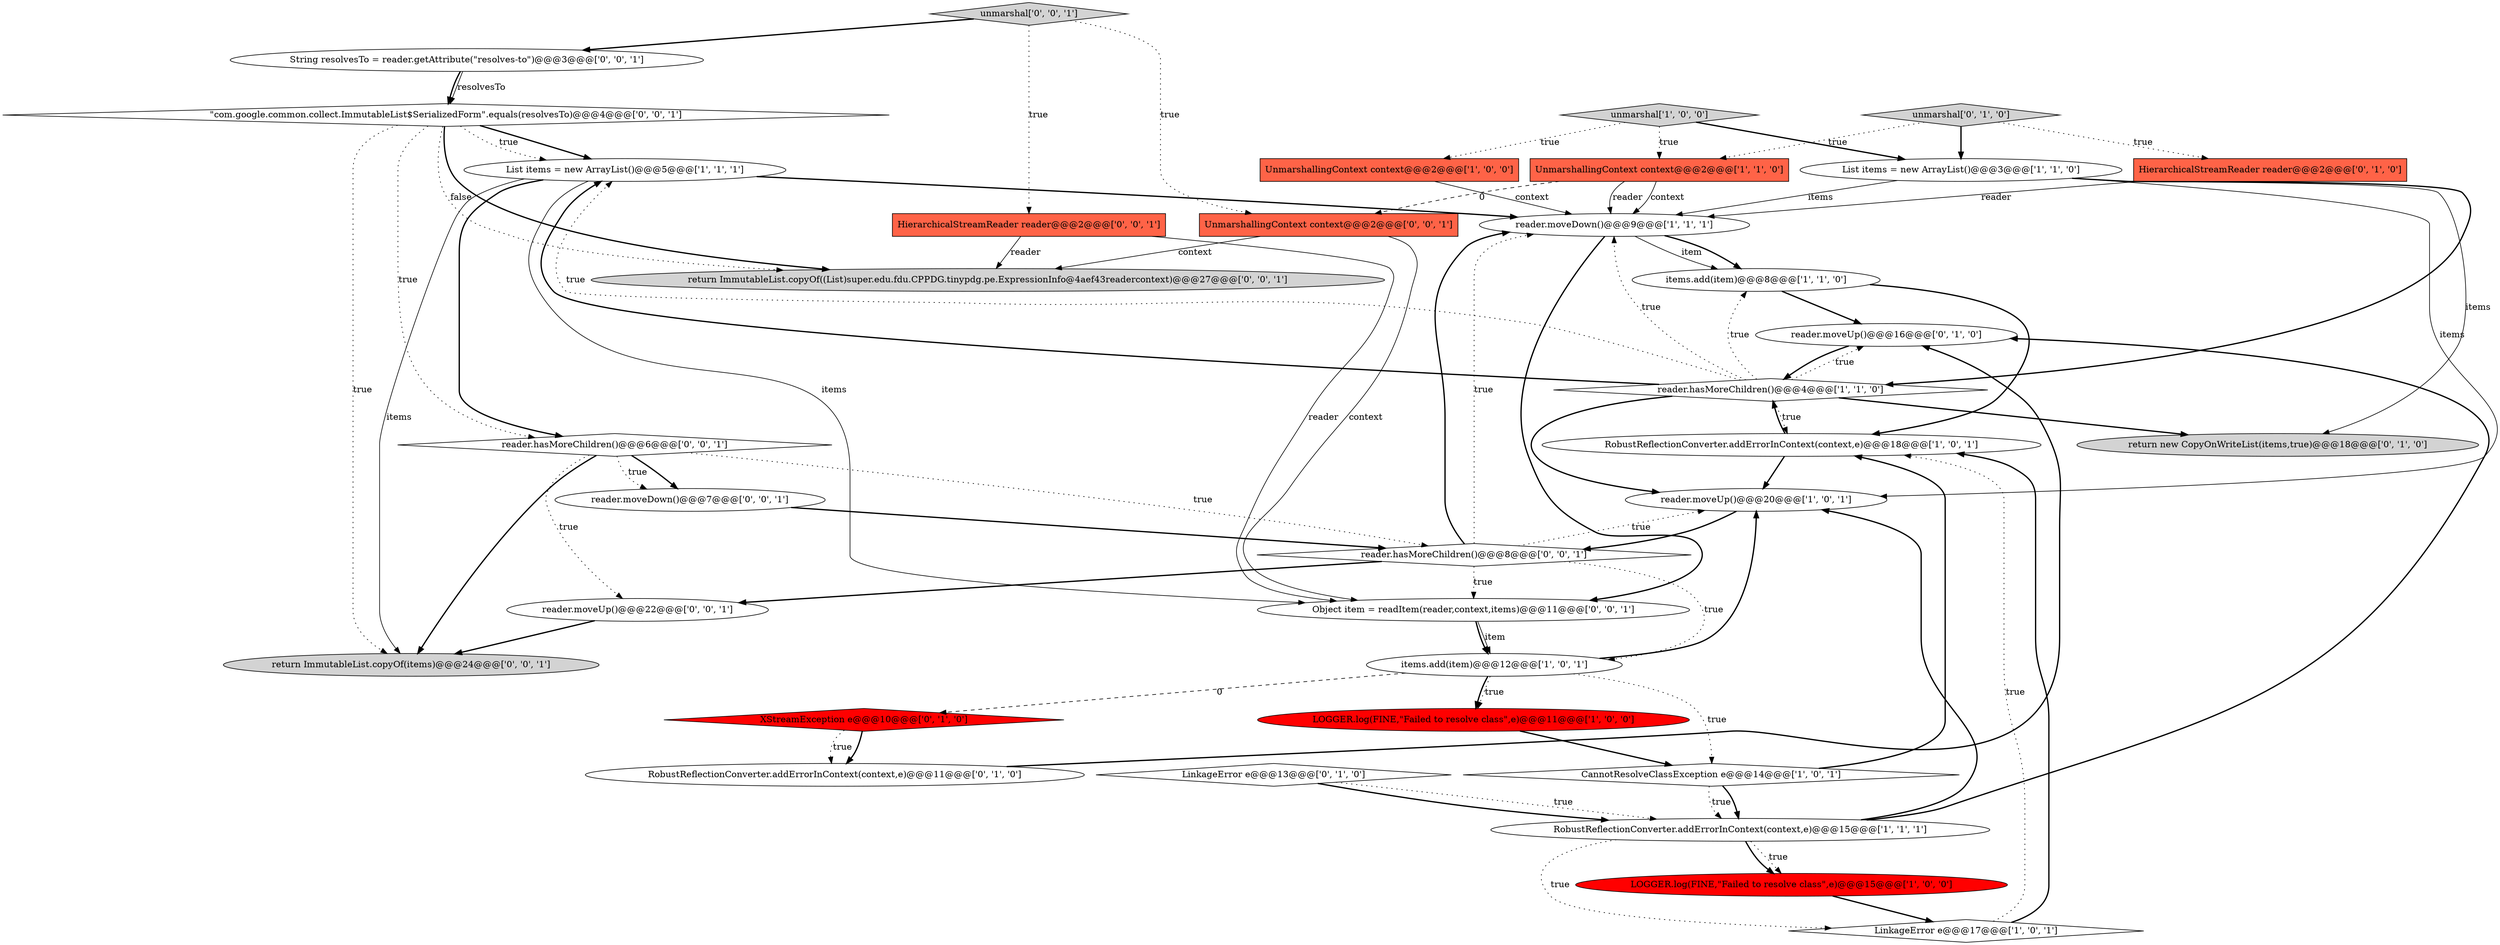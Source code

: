 digraph {
30 [style = filled, label = "reader.moveUp()@@@22@@@['0', '0', '1']", fillcolor = white, shape = ellipse image = "AAA0AAABBB3BBB"];
17 [style = filled, label = "reader.moveUp()@@@16@@@['0', '1', '0']", fillcolor = white, shape = ellipse image = "AAA0AAABBB2BBB"];
29 [style = filled, label = "reader.moveDown()@@@7@@@['0', '0', '1']", fillcolor = white, shape = ellipse image = "AAA0AAABBB3BBB"];
32 [style = filled, label = "\"com.google.common.collect.ImmutableList$SerializedForm\".equals(resolvesTo)@@@4@@@['0', '0', '1']", fillcolor = white, shape = diamond image = "AAA0AAABBB3BBB"];
16 [style = filled, label = "HierarchicalStreamReader reader@@@2@@@['0', '1', '0']", fillcolor = tomato, shape = box image = "AAA0AAABBB2BBB"];
10 [style = filled, label = "List items = new ArrayList()@@@3@@@['1', '1', '0']", fillcolor = white, shape = ellipse image = "AAA0AAABBB1BBB"];
14 [style = filled, label = "RobustReflectionConverter.addErrorInContext(context,e)@@@18@@@['1', '0', '1']", fillcolor = white, shape = ellipse image = "AAA0AAABBB1BBB"];
19 [style = filled, label = "XStreamException e@@@10@@@['0', '1', '0']", fillcolor = red, shape = diamond image = "AAA1AAABBB2BBB"];
5 [style = filled, label = "LOGGER.log(FINE,\"Failed to resolve class\",e)@@@11@@@['1', '0', '0']", fillcolor = red, shape = ellipse image = "AAA1AAABBB1BBB"];
28 [style = filled, label = "UnmarshallingContext context@@@2@@@['0', '0', '1']", fillcolor = tomato, shape = box image = "AAA0AAABBB3BBB"];
13 [style = filled, label = "LOGGER.log(FINE,\"Failed to resolve class\",e)@@@15@@@['1', '0', '0']", fillcolor = red, shape = ellipse image = "AAA1AAABBB1BBB"];
8 [style = filled, label = "reader.moveDown()@@@9@@@['1', '1', '1']", fillcolor = white, shape = ellipse image = "AAA0AAABBB1BBB"];
33 [style = filled, label = "reader.hasMoreChildren()@@@8@@@['0', '0', '1']", fillcolor = white, shape = diamond image = "AAA0AAABBB3BBB"];
0 [style = filled, label = "UnmarshallingContext context@@@2@@@['1', '0', '0']", fillcolor = tomato, shape = box image = "AAA0AAABBB1BBB"];
1 [style = filled, label = "List items = new ArrayList()@@@5@@@['1', '1', '1']", fillcolor = white, shape = ellipse image = "AAA0AAABBB1BBB"];
23 [style = filled, label = "return ImmutableList.copyOf(items)@@@24@@@['0', '0', '1']", fillcolor = lightgray, shape = ellipse image = "AAA0AAABBB3BBB"];
3 [style = filled, label = "reader.hasMoreChildren()@@@4@@@['1', '1', '0']", fillcolor = white, shape = diamond image = "AAA0AAABBB1BBB"];
15 [style = filled, label = "reader.moveUp()@@@20@@@['1', '0', '1']", fillcolor = white, shape = ellipse image = "AAA0AAABBB1BBB"];
12 [style = filled, label = "items.add(item)@@@8@@@['1', '1', '0']", fillcolor = white, shape = ellipse image = "AAA0AAABBB1BBB"];
22 [style = filled, label = "unmarshal['0', '1', '0']", fillcolor = lightgray, shape = diamond image = "AAA0AAABBB2BBB"];
26 [style = filled, label = "reader.hasMoreChildren()@@@6@@@['0', '0', '1']", fillcolor = white, shape = diamond image = "AAA0AAABBB3BBB"];
4 [style = filled, label = "CannotResolveClassException e@@@14@@@['1', '0', '1']", fillcolor = white, shape = diamond image = "AAA0AAABBB1BBB"];
21 [style = filled, label = "return new CopyOnWriteList(items,true)@@@18@@@['0', '1', '0']", fillcolor = lightgray, shape = ellipse image = "AAA0AAABBB2BBB"];
24 [style = filled, label = "Object item = readItem(reader,context,items)@@@11@@@['0', '0', '1']", fillcolor = white, shape = ellipse image = "AAA0AAABBB3BBB"];
7 [style = filled, label = "unmarshal['1', '0', '0']", fillcolor = lightgray, shape = diamond image = "AAA0AAABBB1BBB"];
27 [style = filled, label = "HierarchicalStreamReader reader@@@2@@@['0', '0', '1']", fillcolor = tomato, shape = box image = "AAA0AAABBB3BBB"];
20 [style = filled, label = "RobustReflectionConverter.addErrorInContext(context,e)@@@11@@@['0', '1', '0']", fillcolor = white, shape = ellipse image = "AAA0AAABBB2BBB"];
31 [style = filled, label = "String resolvesTo = reader.getAttribute(\"resolves-to\")@@@3@@@['0', '0', '1']", fillcolor = white, shape = ellipse image = "AAA0AAABBB3BBB"];
9 [style = filled, label = "items.add(item)@@@12@@@['1', '0', '1']", fillcolor = white, shape = ellipse image = "AAA0AAABBB1BBB"];
25 [style = filled, label = "unmarshal['0', '0', '1']", fillcolor = lightgray, shape = diamond image = "AAA0AAABBB3BBB"];
34 [style = filled, label = "return ImmutableList.copyOf((List)super.edu.fdu.CPPDG.tinypdg.pe.ExpressionInfo@4aef43readercontext)@@@27@@@['0', '0', '1']", fillcolor = lightgray, shape = ellipse image = "AAA0AAABBB3BBB"];
18 [style = filled, label = "LinkageError e@@@13@@@['0', '1', '0']", fillcolor = white, shape = diamond image = "AAA0AAABBB2BBB"];
2 [style = filled, label = "LinkageError e@@@17@@@['1', '0', '1']", fillcolor = white, shape = diamond image = "AAA0AAABBB1BBB"];
6 [style = filled, label = "RobustReflectionConverter.addErrorInContext(context,e)@@@15@@@['1', '1', '1']", fillcolor = white, shape = ellipse image = "AAA0AAABBB1BBB"];
11 [style = filled, label = "UnmarshallingContext context@@@2@@@['1', '1', '0']", fillcolor = tomato, shape = box image = "AAA0AAABBB1BBB"];
11->8 [style = solid, label="context"];
10->15 [style = solid, label="items"];
14->3 [style = bold, label=""];
8->12 [style = solid, label="item"];
10->21 [style = solid, label="items"];
27->34 [style = solid, label="reader"];
16->8 [style = solid, label="reader"];
1->23 [style = solid, label="items"];
25->28 [style = dotted, label="true"];
32->34 [style = bold, label=""];
25->31 [style = bold, label=""];
28->24 [style = solid, label="context"];
9->19 [style = dashed, label="0"];
26->30 [style = dotted, label="true"];
22->16 [style = dotted, label="true"];
2->14 [style = bold, label=""];
9->5 [style = bold, label=""];
11->8 [style = solid, label="reader"];
24->9 [style = solid, label="item"];
19->20 [style = bold, label=""];
6->13 [style = dotted, label="true"];
28->34 [style = solid, label="context"];
18->6 [style = dotted, label="true"];
31->32 [style = solid, label="resolvesTo"];
12->14 [style = bold, label=""];
33->30 [style = bold, label=""];
9->4 [style = dotted, label="true"];
14->15 [style = bold, label=""];
3->17 [style = dotted, label="true"];
33->8 [style = bold, label=""];
3->1 [style = dotted, label="true"];
15->33 [style = bold, label=""];
8->24 [style = bold, label=""];
6->17 [style = bold, label=""];
4->14 [style = bold, label=""];
1->8 [style = bold, label=""];
26->33 [style = dotted, label="true"];
3->1 [style = bold, label=""];
31->32 [style = bold, label=""];
12->17 [style = bold, label=""];
33->9 [style = dotted, label="true"];
0->8 [style = solid, label="context"];
7->0 [style = dotted, label="true"];
6->15 [style = bold, label=""];
3->14 [style = dotted, label="true"];
27->24 [style = solid, label="reader"];
6->2 [style = dotted, label="true"];
7->11 [style = dotted, label="true"];
18->6 [style = bold, label=""];
6->13 [style = bold, label=""];
32->1 [style = bold, label=""];
5->4 [style = bold, label=""];
22->10 [style = bold, label=""];
32->34 [style = dotted, label="false"];
17->3 [style = bold, label=""];
10->8 [style = solid, label="items"];
33->24 [style = dotted, label="true"];
33->8 [style = dotted, label="true"];
3->21 [style = bold, label=""];
2->14 [style = dotted, label="true"];
32->1 [style = dotted, label="true"];
8->12 [style = bold, label=""];
24->9 [style = bold, label=""];
13->2 [style = bold, label=""];
9->5 [style = dotted, label="true"];
4->6 [style = dotted, label="true"];
20->17 [style = bold, label=""];
7->10 [style = bold, label=""];
4->6 [style = bold, label=""];
32->23 [style = dotted, label="true"];
19->20 [style = dotted, label="true"];
26->29 [style = bold, label=""];
30->23 [style = bold, label=""];
10->3 [style = bold, label=""];
22->11 [style = dotted, label="true"];
3->15 [style = bold, label=""];
1->26 [style = bold, label=""];
11->28 [style = dashed, label="0"];
29->33 [style = bold, label=""];
33->15 [style = dotted, label="true"];
9->15 [style = bold, label=""];
3->12 [style = dotted, label="true"];
26->23 [style = bold, label=""];
26->29 [style = dotted, label="true"];
32->26 [style = dotted, label="true"];
25->27 [style = dotted, label="true"];
3->8 [style = dotted, label="true"];
1->24 [style = solid, label="items"];
}
